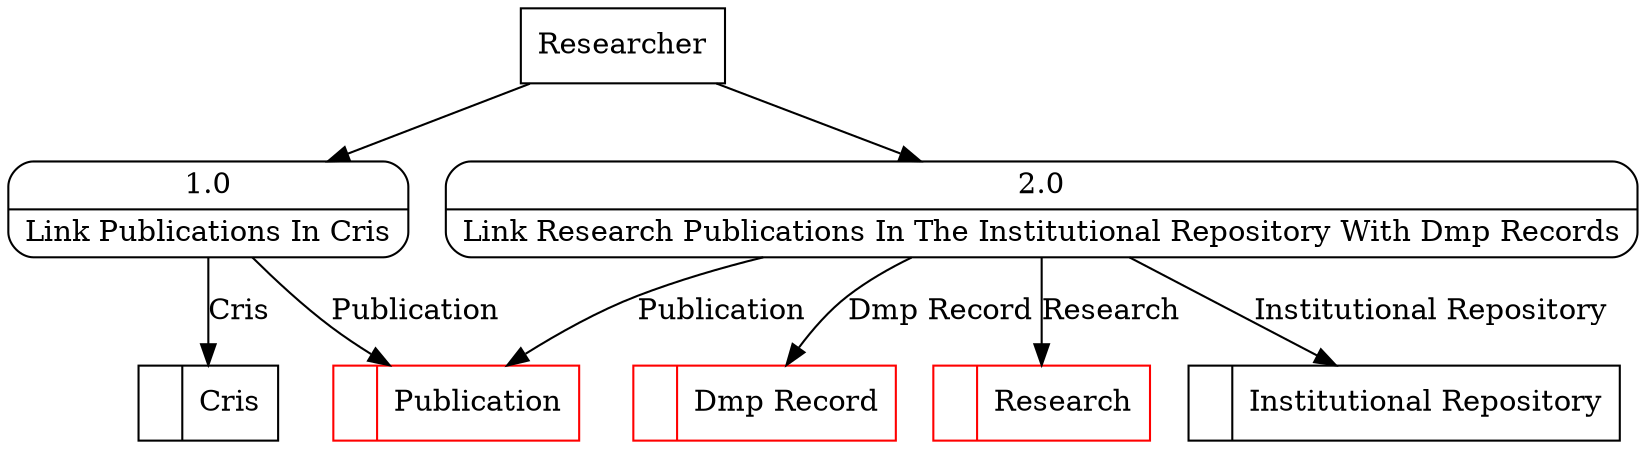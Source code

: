 digraph dfd2{ 
node[shape=record]
200 [label="<f0>  |<f1> Publication " color=red];
201 [label="<f0>  |<f1> Institutional Repository " ];
202 [label="<f0>  |<f1> Cris " ];
203 [label="<f0>  |<f1> Dmp Record " color=red];
204 [label="<f0>  |<f1> Research " color=red];
205 [label="Researcher" shape=box];
206 [label="{<f0> 1.0|<f1> Link Publications In Cris }" shape=Mrecord];
207 [label="{<f0> 2.0|<f1> Link Research Publications In The Institutional Repository With Dmp Records }" shape=Mrecord];
205 -> 206
205 -> 207
206 -> 200 [label="Publication"]
206 -> 202 [label="Cris"]
207 -> 201 [label="Institutional Repository"]
207 -> 203 [label="Dmp Record"]
207 -> 200 [label="Publication"]
207 -> 204 [label="Research"]
}